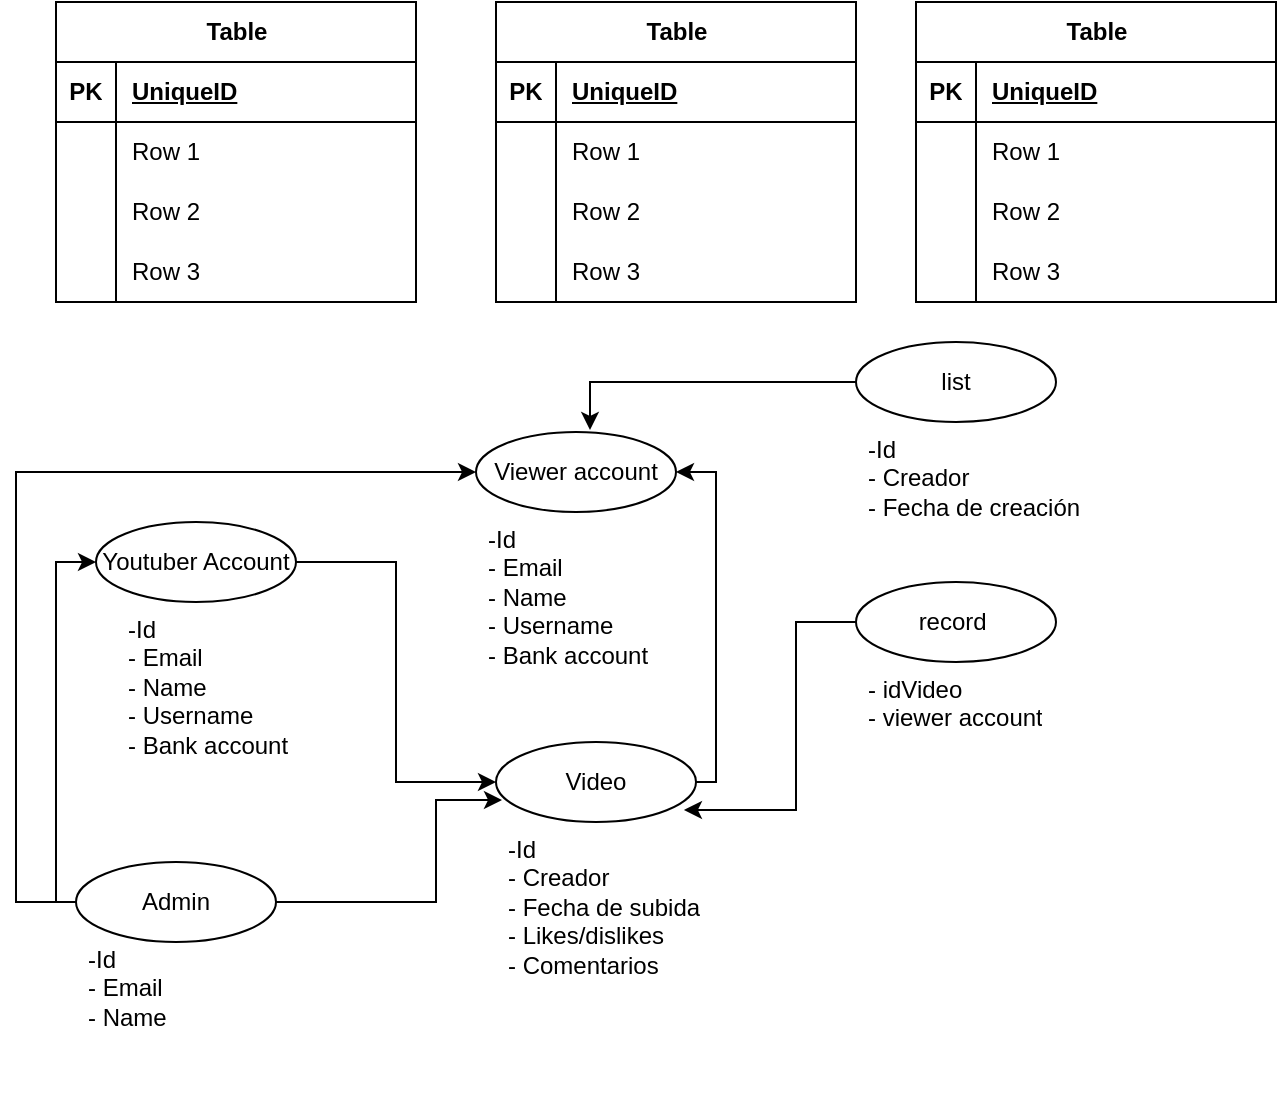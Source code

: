 <mxfile version="24.0.5" type="github">
  <diagram name="Página-1" id="pAbrOWqlcl6ualAQYeOd">
    <mxGraphModel dx="1072" dy="473" grid="1" gridSize="10" guides="1" tooltips="1" connect="1" arrows="1" fold="1" page="1" pageScale="1" pageWidth="827" pageHeight="1169" math="0" shadow="0">
      <root>
        <mxCell id="0" />
        <mxCell id="1" parent="0" />
        <mxCell id="nY3W4ajVUWLy6588iplZ-1" value="Table" style="shape=table;startSize=30;container=1;collapsible=1;childLayout=tableLayout;fixedRows=1;rowLines=0;fontStyle=1;align=center;resizeLast=1;html=1;" vertex="1" parent="1">
          <mxGeometry x="40" y="30" width="180" height="150" as="geometry" />
        </mxCell>
        <mxCell id="nY3W4ajVUWLy6588iplZ-2" value="" style="shape=tableRow;horizontal=0;startSize=0;swimlaneHead=0;swimlaneBody=0;fillColor=none;collapsible=0;dropTarget=0;points=[[0,0.5],[1,0.5]];portConstraint=eastwest;top=0;left=0;right=0;bottom=1;" vertex="1" parent="nY3W4ajVUWLy6588iplZ-1">
          <mxGeometry y="30" width="180" height="30" as="geometry" />
        </mxCell>
        <mxCell id="nY3W4ajVUWLy6588iplZ-3" value="PK" style="shape=partialRectangle;connectable=0;fillColor=none;top=0;left=0;bottom=0;right=0;fontStyle=1;overflow=hidden;whiteSpace=wrap;html=1;" vertex="1" parent="nY3W4ajVUWLy6588iplZ-2">
          <mxGeometry width="30" height="30" as="geometry">
            <mxRectangle width="30" height="30" as="alternateBounds" />
          </mxGeometry>
        </mxCell>
        <mxCell id="nY3W4ajVUWLy6588iplZ-4" value="UniqueID" style="shape=partialRectangle;connectable=0;fillColor=none;top=0;left=0;bottom=0;right=0;align=left;spacingLeft=6;fontStyle=5;overflow=hidden;whiteSpace=wrap;html=1;" vertex="1" parent="nY3W4ajVUWLy6588iplZ-2">
          <mxGeometry x="30" width="150" height="30" as="geometry">
            <mxRectangle width="150" height="30" as="alternateBounds" />
          </mxGeometry>
        </mxCell>
        <mxCell id="nY3W4ajVUWLy6588iplZ-5" value="" style="shape=tableRow;horizontal=0;startSize=0;swimlaneHead=0;swimlaneBody=0;fillColor=none;collapsible=0;dropTarget=0;points=[[0,0.5],[1,0.5]];portConstraint=eastwest;top=0;left=0;right=0;bottom=0;" vertex="1" parent="nY3W4ajVUWLy6588iplZ-1">
          <mxGeometry y="60" width="180" height="30" as="geometry" />
        </mxCell>
        <mxCell id="nY3W4ajVUWLy6588iplZ-6" value="" style="shape=partialRectangle;connectable=0;fillColor=none;top=0;left=0;bottom=0;right=0;editable=1;overflow=hidden;whiteSpace=wrap;html=1;" vertex="1" parent="nY3W4ajVUWLy6588iplZ-5">
          <mxGeometry width="30" height="30" as="geometry">
            <mxRectangle width="30" height="30" as="alternateBounds" />
          </mxGeometry>
        </mxCell>
        <mxCell id="nY3W4ajVUWLy6588iplZ-7" value="Row 1" style="shape=partialRectangle;connectable=0;fillColor=none;top=0;left=0;bottom=0;right=0;align=left;spacingLeft=6;overflow=hidden;whiteSpace=wrap;html=1;" vertex="1" parent="nY3W4ajVUWLy6588iplZ-5">
          <mxGeometry x="30" width="150" height="30" as="geometry">
            <mxRectangle width="150" height="30" as="alternateBounds" />
          </mxGeometry>
        </mxCell>
        <mxCell id="nY3W4ajVUWLy6588iplZ-8" value="" style="shape=tableRow;horizontal=0;startSize=0;swimlaneHead=0;swimlaneBody=0;fillColor=none;collapsible=0;dropTarget=0;points=[[0,0.5],[1,0.5]];portConstraint=eastwest;top=0;left=0;right=0;bottom=0;" vertex="1" parent="nY3W4ajVUWLy6588iplZ-1">
          <mxGeometry y="90" width="180" height="30" as="geometry" />
        </mxCell>
        <mxCell id="nY3W4ajVUWLy6588iplZ-9" value="" style="shape=partialRectangle;connectable=0;fillColor=none;top=0;left=0;bottom=0;right=0;editable=1;overflow=hidden;whiteSpace=wrap;html=1;" vertex="1" parent="nY3W4ajVUWLy6588iplZ-8">
          <mxGeometry width="30" height="30" as="geometry">
            <mxRectangle width="30" height="30" as="alternateBounds" />
          </mxGeometry>
        </mxCell>
        <mxCell id="nY3W4ajVUWLy6588iplZ-10" value="Row 2" style="shape=partialRectangle;connectable=0;fillColor=none;top=0;left=0;bottom=0;right=0;align=left;spacingLeft=6;overflow=hidden;whiteSpace=wrap;html=1;" vertex="1" parent="nY3W4ajVUWLy6588iplZ-8">
          <mxGeometry x="30" width="150" height="30" as="geometry">
            <mxRectangle width="150" height="30" as="alternateBounds" />
          </mxGeometry>
        </mxCell>
        <mxCell id="nY3W4ajVUWLy6588iplZ-11" value="" style="shape=tableRow;horizontal=0;startSize=0;swimlaneHead=0;swimlaneBody=0;fillColor=none;collapsible=0;dropTarget=0;points=[[0,0.5],[1,0.5]];portConstraint=eastwest;top=0;left=0;right=0;bottom=0;" vertex="1" parent="nY3W4ajVUWLy6588iplZ-1">
          <mxGeometry y="120" width="180" height="30" as="geometry" />
        </mxCell>
        <mxCell id="nY3W4ajVUWLy6588iplZ-12" value="" style="shape=partialRectangle;connectable=0;fillColor=none;top=0;left=0;bottom=0;right=0;editable=1;overflow=hidden;whiteSpace=wrap;html=1;" vertex="1" parent="nY3W4ajVUWLy6588iplZ-11">
          <mxGeometry width="30" height="30" as="geometry">
            <mxRectangle width="30" height="30" as="alternateBounds" />
          </mxGeometry>
        </mxCell>
        <mxCell id="nY3W4ajVUWLy6588iplZ-13" value="Row 3" style="shape=partialRectangle;connectable=0;fillColor=none;top=0;left=0;bottom=0;right=0;align=left;spacingLeft=6;overflow=hidden;whiteSpace=wrap;html=1;" vertex="1" parent="nY3W4ajVUWLy6588iplZ-11">
          <mxGeometry x="30" width="150" height="30" as="geometry">
            <mxRectangle width="150" height="30" as="alternateBounds" />
          </mxGeometry>
        </mxCell>
        <mxCell id="nY3W4ajVUWLy6588iplZ-14" value="Table" style="shape=table;startSize=30;container=1;collapsible=1;childLayout=tableLayout;fixedRows=1;rowLines=0;fontStyle=1;align=center;resizeLast=1;html=1;" vertex="1" parent="1">
          <mxGeometry x="260" y="30" width="180" height="150" as="geometry" />
        </mxCell>
        <mxCell id="nY3W4ajVUWLy6588iplZ-15" value="" style="shape=tableRow;horizontal=0;startSize=0;swimlaneHead=0;swimlaneBody=0;fillColor=none;collapsible=0;dropTarget=0;points=[[0,0.5],[1,0.5]];portConstraint=eastwest;top=0;left=0;right=0;bottom=1;" vertex="1" parent="nY3W4ajVUWLy6588iplZ-14">
          <mxGeometry y="30" width="180" height="30" as="geometry" />
        </mxCell>
        <mxCell id="nY3W4ajVUWLy6588iplZ-16" value="PK" style="shape=partialRectangle;connectable=0;fillColor=none;top=0;left=0;bottom=0;right=0;fontStyle=1;overflow=hidden;whiteSpace=wrap;html=1;" vertex="1" parent="nY3W4ajVUWLy6588iplZ-15">
          <mxGeometry width="30" height="30" as="geometry">
            <mxRectangle width="30" height="30" as="alternateBounds" />
          </mxGeometry>
        </mxCell>
        <mxCell id="nY3W4ajVUWLy6588iplZ-17" value="UniqueID" style="shape=partialRectangle;connectable=0;fillColor=none;top=0;left=0;bottom=0;right=0;align=left;spacingLeft=6;fontStyle=5;overflow=hidden;whiteSpace=wrap;html=1;" vertex="1" parent="nY3W4ajVUWLy6588iplZ-15">
          <mxGeometry x="30" width="150" height="30" as="geometry">
            <mxRectangle width="150" height="30" as="alternateBounds" />
          </mxGeometry>
        </mxCell>
        <mxCell id="nY3W4ajVUWLy6588iplZ-18" value="" style="shape=tableRow;horizontal=0;startSize=0;swimlaneHead=0;swimlaneBody=0;fillColor=none;collapsible=0;dropTarget=0;points=[[0,0.5],[1,0.5]];portConstraint=eastwest;top=0;left=0;right=0;bottom=0;" vertex="1" parent="nY3W4ajVUWLy6588iplZ-14">
          <mxGeometry y="60" width="180" height="30" as="geometry" />
        </mxCell>
        <mxCell id="nY3W4ajVUWLy6588iplZ-19" value="" style="shape=partialRectangle;connectable=0;fillColor=none;top=0;left=0;bottom=0;right=0;editable=1;overflow=hidden;whiteSpace=wrap;html=1;" vertex="1" parent="nY3W4ajVUWLy6588iplZ-18">
          <mxGeometry width="30" height="30" as="geometry">
            <mxRectangle width="30" height="30" as="alternateBounds" />
          </mxGeometry>
        </mxCell>
        <mxCell id="nY3W4ajVUWLy6588iplZ-20" value="Row 1" style="shape=partialRectangle;connectable=0;fillColor=none;top=0;left=0;bottom=0;right=0;align=left;spacingLeft=6;overflow=hidden;whiteSpace=wrap;html=1;" vertex="1" parent="nY3W4ajVUWLy6588iplZ-18">
          <mxGeometry x="30" width="150" height="30" as="geometry">
            <mxRectangle width="150" height="30" as="alternateBounds" />
          </mxGeometry>
        </mxCell>
        <mxCell id="nY3W4ajVUWLy6588iplZ-21" value="" style="shape=tableRow;horizontal=0;startSize=0;swimlaneHead=0;swimlaneBody=0;fillColor=none;collapsible=0;dropTarget=0;points=[[0,0.5],[1,0.5]];portConstraint=eastwest;top=0;left=0;right=0;bottom=0;" vertex="1" parent="nY3W4ajVUWLy6588iplZ-14">
          <mxGeometry y="90" width="180" height="30" as="geometry" />
        </mxCell>
        <mxCell id="nY3W4ajVUWLy6588iplZ-22" value="" style="shape=partialRectangle;connectable=0;fillColor=none;top=0;left=0;bottom=0;right=0;editable=1;overflow=hidden;whiteSpace=wrap;html=1;" vertex="1" parent="nY3W4ajVUWLy6588iplZ-21">
          <mxGeometry width="30" height="30" as="geometry">
            <mxRectangle width="30" height="30" as="alternateBounds" />
          </mxGeometry>
        </mxCell>
        <mxCell id="nY3W4ajVUWLy6588iplZ-23" value="Row 2" style="shape=partialRectangle;connectable=0;fillColor=none;top=0;left=0;bottom=0;right=0;align=left;spacingLeft=6;overflow=hidden;whiteSpace=wrap;html=1;" vertex="1" parent="nY3W4ajVUWLy6588iplZ-21">
          <mxGeometry x="30" width="150" height="30" as="geometry">
            <mxRectangle width="150" height="30" as="alternateBounds" />
          </mxGeometry>
        </mxCell>
        <mxCell id="nY3W4ajVUWLy6588iplZ-24" value="" style="shape=tableRow;horizontal=0;startSize=0;swimlaneHead=0;swimlaneBody=0;fillColor=none;collapsible=0;dropTarget=0;points=[[0,0.5],[1,0.5]];portConstraint=eastwest;top=0;left=0;right=0;bottom=0;" vertex="1" parent="nY3W4ajVUWLy6588iplZ-14">
          <mxGeometry y="120" width="180" height="30" as="geometry" />
        </mxCell>
        <mxCell id="nY3W4ajVUWLy6588iplZ-25" value="" style="shape=partialRectangle;connectable=0;fillColor=none;top=0;left=0;bottom=0;right=0;editable=1;overflow=hidden;whiteSpace=wrap;html=1;" vertex="1" parent="nY3W4ajVUWLy6588iplZ-24">
          <mxGeometry width="30" height="30" as="geometry">
            <mxRectangle width="30" height="30" as="alternateBounds" />
          </mxGeometry>
        </mxCell>
        <mxCell id="nY3W4ajVUWLy6588iplZ-26" value="Row 3" style="shape=partialRectangle;connectable=0;fillColor=none;top=0;left=0;bottom=0;right=0;align=left;spacingLeft=6;overflow=hidden;whiteSpace=wrap;html=1;" vertex="1" parent="nY3W4ajVUWLy6588iplZ-24">
          <mxGeometry x="30" width="150" height="30" as="geometry">
            <mxRectangle width="150" height="30" as="alternateBounds" />
          </mxGeometry>
        </mxCell>
        <mxCell id="nY3W4ajVUWLy6588iplZ-27" value="Table" style="shape=table;startSize=30;container=1;collapsible=1;childLayout=tableLayout;fixedRows=1;rowLines=0;fontStyle=1;align=center;resizeLast=1;html=1;" vertex="1" parent="1">
          <mxGeometry x="470" y="30" width="180" height="150" as="geometry" />
        </mxCell>
        <mxCell id="nY3W4ajVUWLy6588iplZ-28" value="" style="shape=tableRow;horizontal=0;startSize=0;swimlaneHead=0;swimlaneBody=0;fillColor=none;collapsible=0;dropTarget=0;points=[[0,0.5],[1,0.5]];portConstraint=eastwest;top=0;left=0;right=0;bottom=1;" vertex="1" parent="nY3W4ajVUWLy6588iplZ-27">
          <mxGeometry y="30" width="180" height="30" as="geometry" />
        </mxCell>
        <mxCell id="nY3W4ajVUWLy6588iplZ-29" value="PK" style="shape=partialRectangle;connectable=0;fillColor=none;top=0;left=0;bottom=0;right=0;fontStyle=1;overflow=hidden;whiteSpace=wrap;html=1;" vertex="1" parent="nY3W4ajVUWLy6588iplZ-28">
          <mxGeometry width="30" height="30" as="geometry">
            <mxRectangle width="30" height="30" as="alternateBounds" />
          </mxGeometry>
        </mxCell>
        <mxCell id="nY3W4ajVUWLy6588iplZ-30" value="UniqueID" style="shape=partialRectangle;connectable=0;fillColor=none;top=0;left=0;bottom=0;right=0;align=left;spacingLeft=6;fontStyle=5;overflow=hidden;whiteSpace=wrap;html=1;" vertex="1" parent="nY3W4ajVUWLy6588iplZ-28">
          <mxGeometry x="30" width="150" height="30" as="geometry">
            <mxRectangle width="150" height="30" as="alternateBounds" />
          </mxGeometry>
        </mxCell>
        <mxCell id="nY3W4ajVUWLy6588iplZ-31" value="" style="shape=tableRow;horizontal=0;startSize=0;swimlaneHead=0;swimlaneBody=0;fillColor=none;collapsible=0;dropTarget=0;points=[[0,0.5],[1,0.5]];portConstraint=eastwest;top=0;left=0;right=0;bottom=0;" vertex="1" parent="nY3W4ajVUWLy6588iplZ-27">
          <mxGeometry y="60" width="180" height="30" as="geometry" />
        </mxCell>
        <mxCell id="nY3W4ajVUWLy6588iplZ-32" value="" style="shape=partialRectangle;connectable=0;fillColor=none;top=0;left=0;bottom=0;right=0;editable=1;overflow=hidden;whiteSpace=wrap;html=1;" vertex="1" parent="nY3W4ajVUWLy6588iplZ-31">
          <mxGeometry width="30" height="30" as="geometry">
            <mxRectangle width="30" height="30" as="alternateBounds" />
          </mxGeometry>
        </mxCell>
        <mxCell id="nY3W4ajVUWLy6588iplZ-33" value="Row 1" style="shape=partialRectangle;connectable=0;fillColor=none;top=0;left=0;bottom=0;right=0;align=left;spacingLeft=6;overflow=hidden;whiteSpace=wrap;html=1;" vertex="1" parent="nY3W4ajVUWLy6588iplZ-31">
          <mxGeometry x="30" width="150" height="30" as="geometry">
            <mxRectangle width="150" height="30" as="alternateBounds" />
          </mxGeometry>
        </mxCell>
        <mxCell id="nY3W4ajVUWLy6588iplZ-34" value="" style="shape=tableRow;horizontal=0;startSize=0;swimlaneHead=0;swimlaneBody=0;fillColor=none;collapsible=0;dropTarget=0;points=[[0,0.5],[1,0.5]];portConstraint=eastwest;top=0;left=0;right=0;bottom=0;" vertex="1" parent="nY3W4ajVUWLy6588iplZ-27">
          <mxGeometry y="90" width="180" height="30" as="geometry" />
        </mxCell>
        <mxCell id="nY3W4ajVUWLy6588iplZ-35" value="" style="shape=partialRectangle;connectable=0;fillColor=none;top=0;left=0;bottom=0;right=0;editable=1;overflow=hidden;whiteSpace=wrap;html=1;" vertex="1" parent="nY3W4ajVUWLy6588iplZ-34">
          <mxGeometry width="30" height="30" as="geometry">
            <mxRectangle width="30" height="30" as="alternateBounds" />
          </mxGeometry>
        </mxCell>
        <mxCell id="nY3W4ajVUWLy6588iplZ-36" value="Row 2" style="shape=partialRectangle;connectable=0;fillColor=none;top=0;left=0;bottom=0;right=0;align=left;spacingLeft=6;overflow=hidden;whiteSpace=wrap;html=1;" vertex="1" parent="nY3W4ajVUWLy6588iplZ-34">
          <mxGeometry x="30" width="150" height="30" as="geometry">
            <mxRectangle width="150" height="30" as="alternateBounds" />
          </mxGeometry>
        </mxCell>
        <mxCell id="nY3W4ajVUWLy6588iplZ-37" value="" style="shape=tableRow;horizontal=0;startSize=0;swimlaneHead=0;swimlaneBody=0;fillColor=none;collapsible=0;dropTarget=0;points=[[0,0.5],[1,0.5]];portConstraint=eastwest;top=0;left=0;right=0;bottom=0;" vertex="1" parent="nY3W4ajVUWLy6588iplZ-27">
          <mxGeometry y="120" width="180" height="30" as="geometry" />
        </mxCell>
        <mxCell id="nY3W4ajVUWLy6588iplZ-38" value="" style="shape=partialRectangle;connectable=0;fillColor=none;top=0;left=0;bottom=0;right=0;editable=1;overflow=hidden;whiteSpace=wrap;html=1;" vertex="1" parent="nY3W4ajVUWLy6588iplZ-37">
          <mxGeometry width="30" height="30" as="geometry">
            <mxRectangle width="30" height="30" as="alternateBounds" />
          </mxGeometry>
        </mxCell>
        <mxCell id="nY3W4ajVUWLy6588iplZ-39" value="Row 3" style="shape=partialRectangle;connectable=0;fillColor=none;top=0;left=0;bottom=0;right=0;align=left;spacingLeft=6;overflow=hidden;whiteSpace=wrap;html=1;" vertex="1" parent="nY3W4ajVUWLy6588iplZ-37">
          <mxGeometry x="30" width="150" height="30" as="geometry">
            <mxRectangle width="150" height="30" as="alternateBounds" />
          </mxGeometry>
        </mxCell>
        <mxCell id="nY3W4ajVUWLy6588iplZ-48" style="edgeStyle=orthogonalEdgeStyle;rounded=0;orthogonalLoop=1;jettySize=auto;html=1;entryX=0;entryY=0.5;entryDx=0;entryDy=0;" edge="1" parent="1" source="nY3W4ajVUWLy6588iplZ-40" target="nY3W4ajVUWLy6588iplZ-46">
          <mxGeometry relative="1" as="geometry" />
        </mxCell>
        <mxCell id="nY3W4ajVUWLy6588iplZ-40" value="Youtuber Account" style="ellipse;whiteSpace=wrap;html=1;align=center;" vertex="1" parent="1">
          <mxGeometry x="60" y="290" width="100" height="40" as="geometry" />
        </mxCell>
        <mxCell id="nY3W4ajVUWLy6588iplZ-41" value="-Id&lt;br&gt;- Email&lt;br&gt;- Name&lt;br&gt;- Username&amp;nbsp;&lt;br&gt;- Bank account&amp;nbsp;" style="text;strokeColor=none;fillColor=none;spacingLeft=4;spacingRight=4;overflow=hidden;rotatable=0;points=[[0,0.5],[1,0.5]];portConstraint=eastwest;fontSize=12;whiteSpace=wrap;html=1;" vertex="1" parent="1">
          <mxGeometry x="70" y="330" width="120" height="130" as="geometry" />
        </mxCell>
        <mxCell id="nY3W4ajVUWLy6588iplZ-42" value="Viewer account" style="ellipse;whiteSpace=wrap;html=1;align=center;" vertex="1" parent="1">
          <mxGeometry x="250" y="245" width="100" height="40" as="geometry" />
        </mxCell>
        <mxCell id="nY3W4ajVUWLy6588iplZ-43" value="-Id&lt;br&gt;- Email&lt;br&gt;- Name&lt;br&gt;- Username&amp;nbsp;&lt;br&gt;- Bank account&amp;nbsp;" style="text;strokeColor=none;fillColor=none;spacingLeft=4;spacingRight=4;overflow=hidden;rotatable=0;points=[[0,0.5],[1,0.5]];portConstraint=eastwest;fontSize=12;whiteSpace=wrap;html=1;" vertex="1" parent="1">
          <mxGeometry x="250" y="285" width="120" height="90" as="geometry" />
        </mxCell>
        <mxCell id="nY3W4ajVUWLy6588iplZ-50" style="edgeStyle=orthogonalEdgeStyle;rounded=0;orthogonalLoop=1;jettySize=auto;html=1;entryX=0.03;entryY=0.725;entryDx=0;entryDy=0;entryPerimeter=0;" edge="1" parent="1" source="nY3W4ajVUWLy6588iplZ-44" target="nY3W4ajVUWLy6588iplZ-46">
          <mxGeometry relative="1" as="geometry">
            <Array as="points">
              <mxPoint x="230" y="480" />
              <mxPoint x="230" y="429" />
            </Array>
          </mxGeometry>
        </mxCell>
        <mxCell id="nY3W4ajVUWLy6588iplZ-54" style="edgeStyle=orthogonalEdgeStyle;rounded=0;orthogonalLoop=1;jettySize=auto;html=1;entryX=0;entryY=0.5;entryDx=0;entryDy=0;" edge="1" parent="1" source="nY3W4ajVUWLy6588iplZ-44" target="nY3W4ajVUWLy6588iplZ-40">
          <mxGeometry relative="1" as="geometry">
            <Array as="points">
              <mxPoint x="40" y="480" />
              <mxPoint x="40" y="310" />
            </Array>
          </mxGeometry>
        </mxCell>
        <mxCell id="nY3W4ajVUWLy6588iplZ-55" style="edgeStyle=orthogonalEdgeStyle;rounded=0;orthogonalLoop=1;jettySize=auto;html=1;entryX=0;entryY=0.5;entryDx=0;entryDy=0;" edge="1" parent="1" source="nY3W4ajVUWLy6588iplZ-44" target="nY3W4ajVUWLy6588iplZ-42">
          <mxGeometry relative="1" as="geometry">
            <Array as="points">
              <mxPoint x="20" y="480" />
              <mxPoint x="20" y="265" />
            </Array>
          </mxGeometry>
        </mxCell>
        <mxCell id="nY3W4ajVUWLy6588iplZ-44" value="Admin" style="ellipse;whiteSpace=wrap;html=1;align=center;" vertex="1" parent="1">
          <mxGeometry x="50" y="460" width="100" height="40" as="geometry" />
        </mxCell>
        <mxCell id="nY3W4ajVUWLy6588iplZ-45" value="-Id&lt;br&gt;- Email&lt;br&gt;- Name" style="text;strokeColor=none;fillColor=none;spacingLeft=4;spacingRight=4;overflow=hidden;rotatable=0;points=[[0,0.5],[1,0.5]];portConstraint=eastwest;fontSize=12;whiteSpace=wrap;html=1;" vertex="1" parent="1">
          <mxGeometry x="50" y="495" width="120" height="90" as="geometry" />
        </mxCell>
        <mxCell id="nY3W4ajVUWLy6588iplZ-49" style="edgeStyle=orthogonalEdgeStyle;rounded=0;orthogonalLoop=1;jettySize=auto;html=1;entryX=1;entryY=0.5;entryDx=0;entryDy=0;" edge="1" parent="1" source="nY3W4ajVUWLy6588iplZ-46" target="nY3W4ajVUWLy6588iplZ-42">
          <mxGeometry relative="1" as="geometry">
            <Array as="points">
              <mxPoint x="370" y="420" />
              <mxPoint x="370" y="265" />
            </Array>
          </mxGeometry>
        </mxCell>
        <mxCell id="nY3W4ajVUWLy6588iplZ-46" value="Video" style="ellipse;whiteSpace=wrap;html=1;align=center;" vertex="1" parent="1">
          <mxGeometry x="260" y="400" width="100" height="40" as="geometry" />
        </mxCell>
        <mxCell id="nY3W4ajVUWLy6588iplZ-47" value="-Id&lt;br&gt;- Creador&amp;nbsp;&lt;br&gt;- Fecha de subida&lt;div&gt;- Likes/dislikes&lt;/div&gt;&lt;div&gt;- Comentarios&lt;/div&gt;" style="text;strokeColor=none;fillColor=none;spacingLeft=4;spacingRight=4;overflow=hidden;rotatable=0;points=[[0,0.5],[1,0.5]];portConstraint=eastwest;fontSize=12;whiteSpace=wrap;html=1;" vertex="1" parent="1">
          <mxGeometry x="260" y="440" width="120" height="90" as="geometry" />
        </mxCell>
        <mxCell id="nY3W4ajVUWLy6588iplZ-51" value="list" style="ellipse;whiteSpace=wrap;html=1;align=center;" vertex="1" parent="1">
          <mxGeometry x="440" y="200" width="100" height="40" as="geometry" />
        </mxCell>
        <mxCell id="nY3W4ajVUWLy6588iplZ-52" value="-Id&lt;br&gt;- Creador&amp;nbsp;&lt;br&gt;- Fecha de creación" style="text;strokeColor=none;fillColor=none;spacingLeft=4;spacingRight=4;overflow=hidden;rotatable=0;points=[[0,0.5],[1,0.5]];portConstraint=eastwest;fontSize=12;whiteSpace=wrap;html=1;" vertex="1" parent="1">
          <mxGeometry x="440" y="240" width="120" height="90" as="geometry" />
        </mxCell>
        <mxCell id="nY3W4ajVUWLy6588iplZ-53" style="edgeStyle=orthogonalEdgeStyle;rounded=0;orthogonalLoop=1;jettySize=auto;html=1;entryX=0.57;entryY=-0.025;entryDx=0;entryDy=0;entryPerimeter=0;" edge="1" parent="1" source="nY3W4ajVUWLy6588iplZ-51" target="nY3W4ajVUWLy6588iplZ-42">
          <mxGeometry relative="1" as="geometry" />
        </mxCell>
        <mxCell id="nY3W4ajVUWLy6588iplZ-56" value="- idVideo&lt;div&gt;- viewer account&lt;/div&gt;&lt;div&gt;&lt;br&gt;&lt;/div&gt;" style="text;strokeColor=none;fillColor=none;spacingLeft=4;spacingRight=4;overflow=hidden;rotatable=0;points=[[0,0.5],[1,0.5]];portConstraint=eastwest;fontSize=12;whiteSpace=wrap;html=1;" vertex="1" parent="1">
          <mxGeometry x="440" y="360" width="120" height="90" as="geometry" />
        </mxCell>
        <mxCell id="nY3W4ajVUWLy6588iplZ-57" value="record&amp;nbsp;" style="ellipse;whiteSpace=wrap;html=1;align=center;" vertex="1" parent="1">
          <mxGeometry x="440" y="320" width="100" height="40" as="geometry" />
        </mxCell>
        <mxCell id="nY3W4ajVUWLy6588iplZ-58" style="edgeStyle=orthogonalEdgeStyle;rounded=0;orthogonalLoop=1;jettySize=auto;html=1;entryX=0.783;entryY=-0.067;entryDx=0;entryDy=0;entryPerimeter=0;exitX=0;exitY=0.5;exitDx=0;exitDy=0;" edge="1" parent="1" source="nY3W4ajVUWLy6588iplZ-57" target="nY3W4ajVUWLy6588iplZ-47">
          <mxGeometry relative="1" as="geometry" />
        </mxCell>
      </root>
    </mxGraphModel>
  </diagram>
</mxfile>
